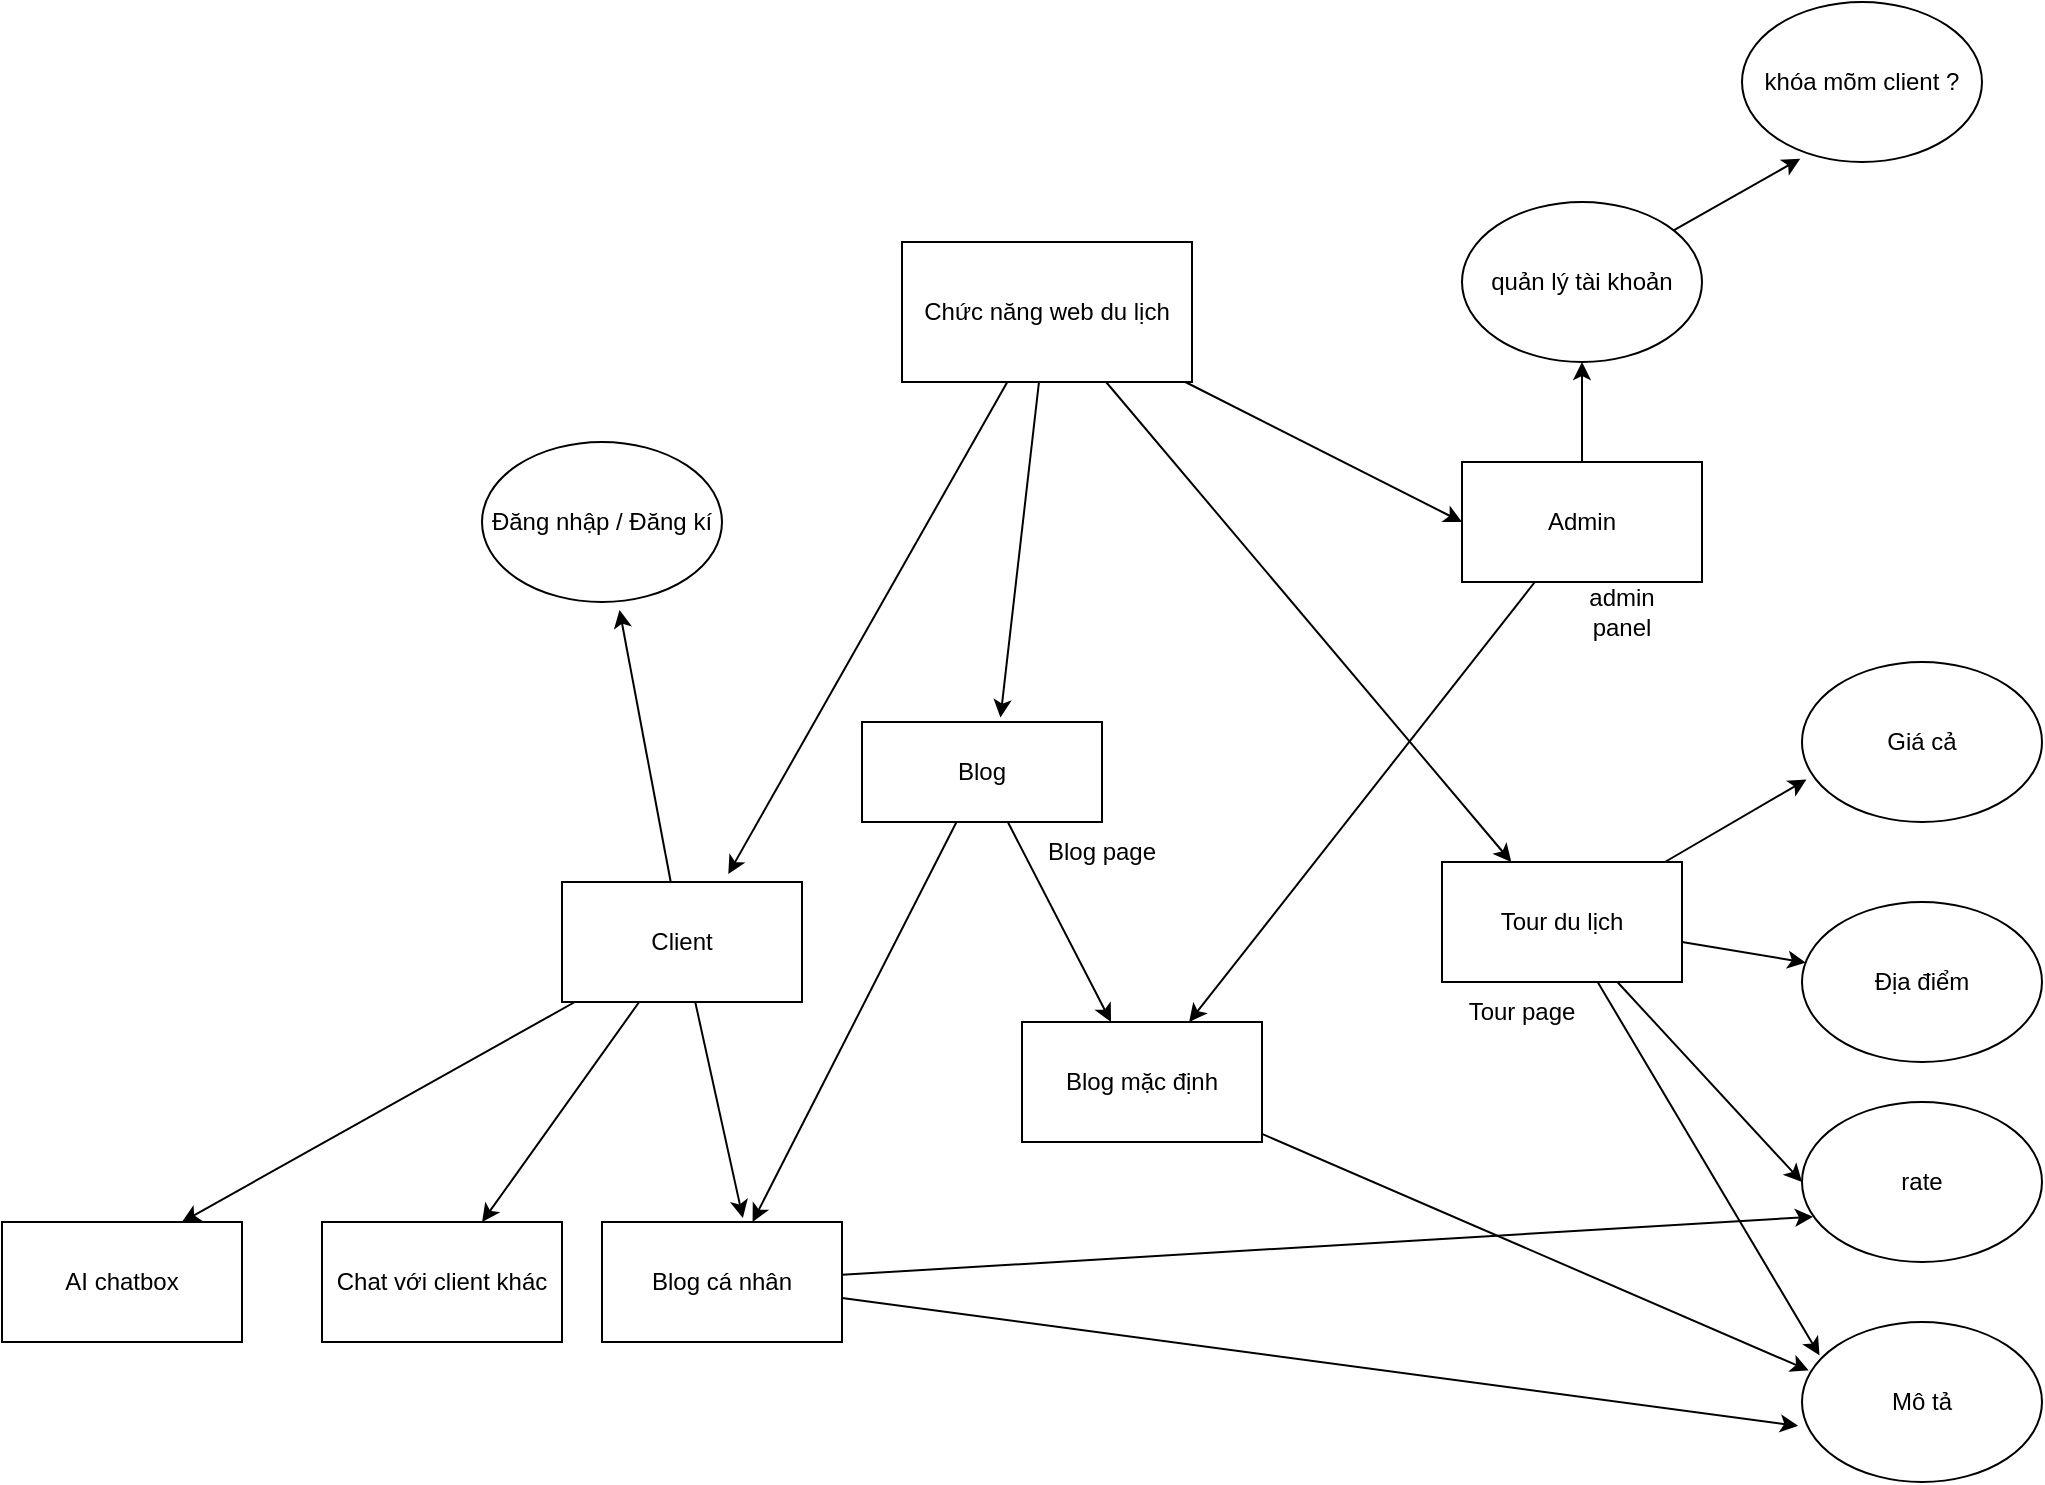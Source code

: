 <mxfile>
    <diagram id="jiNpjLxRU3-0_5yb_SDw" name="Page-1">
        <mxGraphModel dx="2039" dy="1973" grid="1" gridSize="10" guides="1" tooltips="1" connect="1" arrows="1" fold="1" page="1" pageScale="1" pageWidth="850" pageHeight="1100" math="0" shadow="0">
            <root>
                <mxCell id="0"/>
                <mxCell id="1" parent="0"/>
                <mxCell id="11" style="edgeStyle=none;html=1;entryX=0;entryY=0.5;entryDx=0;entryDy=0;" parent="1" source="3" target="5" edge="1">
                    <mxGeometry relative="1" as="geometry"/>
                </mxCell>
                <mxCell id="16" style="edgeStyle=none;html=1;entryX=0.693;entryY=-0.067;entryDx=0;entryDy=0;entryPerimeter=0;" parent="1" source="3" target="13" edge="1">
                    <mxGeometry relative="1" as="geometry"/>
                </mxCell>
                <mxCell id="22" style="edgeStyle=none;html=1;" parent="1" source="3" target="20" edge="1">
                    <mxGeometry relative="1" as="geometry"/>
                </mxCell>
                <mxCell id="55" style="edgeStyle=none;html=1;entryX=0.577;entryY=-0.044;entryDx=0;entryDy=0;entryPerimeter=0;" parent="1" source="3" target="23" edge="1">
                    <mxGeometry relative="1" as="geometry"/>
                </mxCell>
                <mxCell id="3" value="Chức năng web du lịch" style="rounded=0;whiteSpace=wrap;html=1;" parent="1" vertex="1">
                    <mxGeometry x="340" y="40" width="145" height="70" as="geometry"/>
                </mxCell>
                <mxCell id="4" value="Đăng nhập / Đăng kí" style="ellipse;whiteSpace=wrap;html=1;" parent="1" vertex="1">
                    <mxGeometry x="130" y="140" width="120" height="80" as="geometry"/>
                </mxCell>
                <mxCell id="10" style="edgeStyle=none;html=1;entryX=0.5;entryY=1;entryDx=0;entryDy=0;" parent="1" source="5" target="9" edge="1">
                    <mxGeometry relative="1" as="geometry"/>
                </mxCell>
                <mxCell id="19" style="edgeStyle=none;html=1;" parent="1" source="5" target="25" edge="1">
                    <mxGeometry relative="1" as="geometry">
                        <mxPoint x="419.96" y="490" as="targetPoint"/>
                    </mxGeometry>
                </mxCell>
                <mxCell id="5" value="Admin" style="rounded=0;whiteSpace=wrap;html=1;" parent="1" vertex="1">
                    <mxGeometry x="620" y="150" width="120" height="60" as="geometry"/>
                </mxCell>
                <mxCell id="35" style="edgeStyle=none;html=1;entryX=0.243;entryY=0.979;entryDx=0;entryDy=0;entryPerimeter=0;" parent="1" source="9" target="34" edge="1">
                    <mxGeometry relative="1" as="geometry"/>
                </mxCell>
                <mxCell id="9" value="quản lý tài khoản" style="ellipse;whiteSpace=wrap;html=1;" parent="1" vertex="1">
                    <mxGeometry x="620" y="20" width="120" height="80" as="geometry"/>
                </mxCell>
                <mxCell id="17" style="edgeStyle=none;html=1;entryX=0.573;entryY=1.05;entryDx=0;entryDy=0;entryPerimeter=0;" parent="1" source="13" target="4" edge="1">
                    <mxGeometry relative="1" as="geometry"/>
                </mxCell>
                <mxCell id="18" style="edgeStyle=none;html=1;entryX=0.587;entryY=-0.033;entryDx=0;entryDy=0;entryPerimeter=0;" parent="1" source="13" target="24" edge="1">
                    <mxGeometry relative="1" as="geometry">
                        <mxPoint x="322.574" y="481.716" as="targetPoint"/>
                    </mxGeometry>
                </mxCell>
                <mxCell id="49" style="edgeStyle=none;html=1;entryX=0.667;entryY=0;entryDx=0;entryDy=0;entryPerimeter=0;" parent="1" source="13" target="47" edge="1">
                    <mxGeometry relative="1" as="geometry"/>
                </mxCell>
                <mxCell id="52" style="edgeStyle=none;html=1;entryX=0.75;entryY=0;entryDx=0;entryDy=0;" parent="1" source="13" target="51" edge="1">
                    <mxGeometry relative="1" as="geometry"/>
                </mxCell>
                <mxCell id="13" value="Client" style="rounded=0;whiteSpace=wrap;html=1;" parent="1" vertex="1">
                    <mxGeometry x="170" y="360" width="120" height="60" as="geometry"/>
                </mxCell>
                <mxCell id="39" style="edgeStyle=none;html=1;entryX=0.019;entryY=0.734;entryDx=0;entryDy=0;entryPerimeter=0;" parent="1" source="20" target="31" edge="1">
                    <mxGeometry relative="1" as="geometry"/>
                </mxCell>
                <mxCell id="40" style="edgeStyle=none;html=1;" parent="1" source="20" target="32" edge="1">
                    <mxGeometry relative="1" as="geometry"/>
                </mxCell>
                <mxCell id="41" style="edgeStyle=none;html=1;entryX=0;entryY=0.5;entryDx=0;entryDy=0;" parent="1" source="20" target="33" edge="1">
                    <mxGeometry relative="1" as="geometry"/>
                </mxCell>
                <mxCell id="42" style="edgeStyle=none;html=1;entryX=0.073;entryY=0.209;entryDx=0;entryDy=0;entryPerimeter=0;" parent="1" source="20" target="36" edge="1">
                    <mxGeometry relative="1" as="geometry"/>
                </mxCell>
                <mxCell id="20" value="Tour du lịch" style="rounded=0;whiteSpace=wrap;html=1;" parent="1" vertex="1">
                    <mxGeometry x="610" y="350" width="120" height="60" as="geometry"/>
                </mxCell>
                <mxCell id="21" value="admin panel" style="text;html=1;strokeColor=none;fillColor=none;align=center;verticalAlign=middle;whiteSpace=wrap;rounded=0;" parent="1" vertex="1">
                    <mxGeometry x="670" y="210" width="60" height="30" as="geometry"/>
                </mxCell>
                <mxCell id="26" style="edgeStyle=none;html=1;" parent="1" source="23" target="24" edge="1">
                    <mxGeometry relative="1" as="geometry"/>
                </mxCell>
                <mxCell id="27" style="edgeStyle=none;html=1;" parent="1" source="23" target="25" edge="1">
                    <mxGeometry relative="1" as="geometry"/>
                </mxCell>
                <mxCell id="23" value="Blog" style="rounded=0;whiteSpace=wrap;html=1;" parent="1" vertex="1">
                    <mxGeometry x="320" y="280" width="120" height="50" as="geometry"/>
                </mxCell>
                <mxCell id="38" style="edgeStyle=none;html=1;entryX=-0.016;entryY=0.649;entryDx=0;entryDy=0;entryPerimeter=0;" parent="1" source="24" target="36" edge="1">
                    <mxGeometry relative="1" as="geometry"/>
                </mxCell>
                <mxCell id="46" style="edgeStyle=none;html=1;entryX=0.046;entryY=0.717;entryDx=0;entryDy=0;entryPerimeter=0;" parent="1" source="24" target="33" edge="1">
                    <mxGeometry relative="1" as="geometry"/>
                </mxCell>
                <mxCell id="24" value="Blog cá nhân" style="rounded=0;whiteSpace=wrap;html=1;" parent="1" vertex="1">
                    <mxGeometry x="190" y="530" width="120" height="60" as="geometry"/>
                </mxCell>
                <mxCell id="37" style="edgeStyle=none;html=1;entryX=0.028;entryY=0.303;entryDx=0;entryDy=0;entryPerimeter=0;" parent="1" source="25" target="36" edge="1">
                    <mxGeometry relative="1" as="geometry"/>
                </mxCell>
                <mxCell id="25" value="Blog mặc định" style="rounded=0;whiteSpace=wrap;html=1;" parent="1" vertex="1">
                    <mxGeometry x="400" y="430" width="120" height="60" as="geometry"/>
                </mxCell>
                <mxCell id="28" value="Blog page" style="text;html=1;strokeColor=none;fillColor=none;align=center;verticalAlign=middle;whiteSpace=wrap;rounded=0;" parent="1" vertex="1">
                    <mxGeometry x="410" y="330" width="60" height="30" as="geometry"/>
                </mxCell>
                <mxCell id="29" value="Tour page" style="text;html=1;strokeColor=none;fillColor=none;align=center;verticalAlign=middle;whiteSpace=wrap;rounded=0;" parent="1" vertex="1">
                    <mxGeometry x="620" y="410" width="60" height="30" as="geometry"/>
                </mxCell>
                <mxCell id="31" value="Giá cả" style="ellipse;whiteSpace=wrap;html=1;" parent="1" vertex="1">
                    <mxGeometry x="790" y="250" width="120" height="80" as="geometry"/>
                </mxCell>
                <mxCell id="32" value="Địa điểm" style="ellipse;whiteSpace=wrap;html=1;" parent="1" vertex="1">
                    <mxGeometry x="790" y="370" width="120" height="80" as="geometry"/>
                </mxCell>
                <mxCell id="33" value="rate" style="ellipse;whiteSpace=wrap;html=1;" parent="1" vertex="1">
                    <mxGeometry x="790" y="470" width="120" height="80" as="geometry"/>
                </mxCell>
                <mxCell id="34" value="khóa mõm client ?" style="ellipse;whiteSpace=wrap;html=1;" parent="1" vertex="1">
                    <mxGeometry x="760" y="-80" width="120" height="80" as="geometry"/>
                </mxCell>
                <mxCell id="36" value="Mô tả" style="ellipse;whiteSpace=wrap;html=1;" parent="1" vertex="1">
                    <mxGeometry x="790" y="580" width="120" height="80" as="geometry"/>
                </mxCell>
                <mxCell id="47" value="Chat với client khác" style="rounded=0;whiteSpace=wrap;html=1;" parent="1" vertex="1">
                    <mxGeometry x="50" y="530" width="120" height="60" as="geometry"/>
                </mxCell>
                <mxCell id="51" value="AI chatbox" style="rounded=0;whiteSpace=wrap;html=1;" parent="1" vertex="1">
                    <mxGeometry x="-110" y="530" width="120" height="60" as="geometry"/>
                </mxCell>
            </root>
        </mxGraphModel>
    </diagram>
</mxfile>